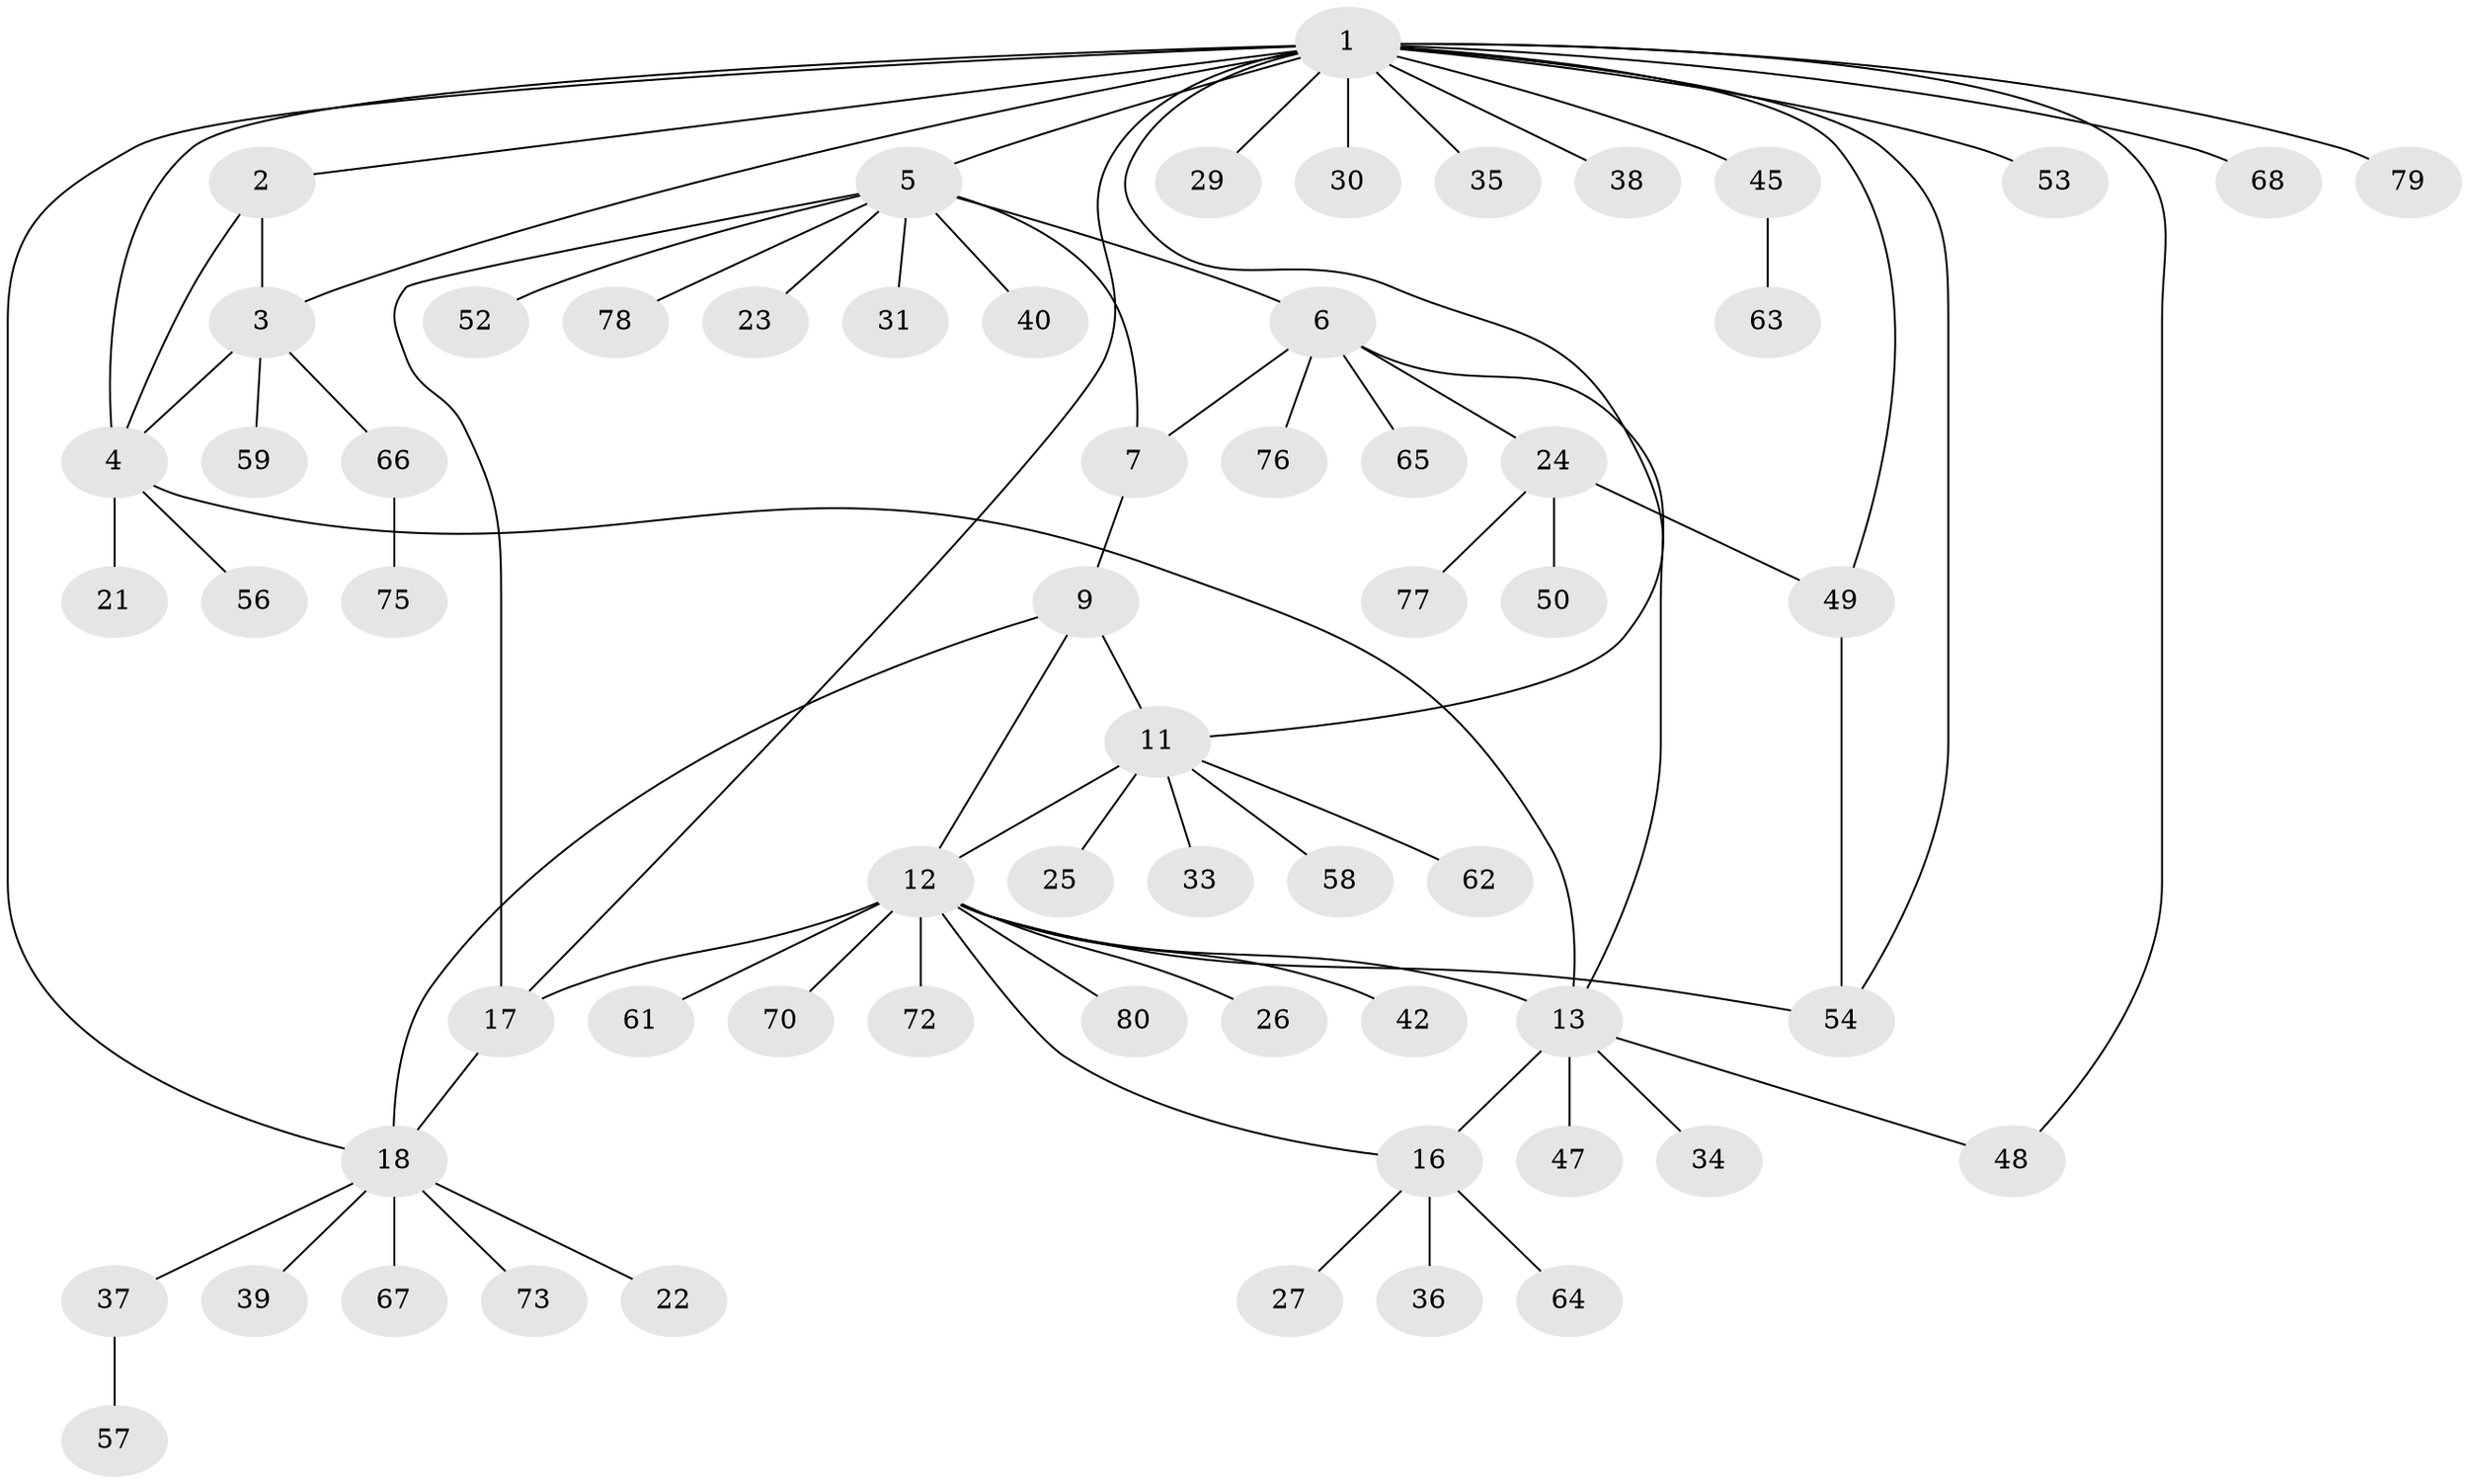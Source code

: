 // Generated by graph-tools (version 1.1) at 2025/52/02/27/25 19:52:17]
// undirected, 62 vertices, 78 edges
graph export_dot {
graph [start="1"]
  node [color=gray90,style=filled];
  1 [super="+19"];
  2;
  3 [super="+28"];
  4 [super="+44"];
  5 [super="+32"];
  6 [super="+8"];
  7 [super="+43"];
  9 [super="+10"];
  11 [super="+69"];
  12 [super="+14"];
  13 [super="+15"];
  16 [super="+46"];
  17;
  18 [super="+20"];
  21;
  22;
  23;
  24 [super="+74"];
  25 [super="+51"];
  26;
  27;
  29;
  30;
  31;
  33 [super="+55"];
  34;
  35;
  36 [super="+41"];
  37;
  38;
  39;
  40;
  42;
  45 [super="+71"];
  47;
  48;
  49;
  50;
  52;
  53;
  54 [super="+60"];
  56;
  57;
  58;
  59;
  61;
  62;
  63;
  64;
  65;
  66;
  67;
  68;
  70;
  72;
  73;
  75;
  76;
  77;
  78;
  79;
  80;
  1 -- 2;
  1 -- 3;
  1 -- 4;
  1 -- 5;
  1 -- 11;
  1 -- 29;
  1 -- 30;
  1 -- 35;
  1 -- 45;
  1 -- 48;
  1 -- 49;
  1 -- 53;
  1 -- 54;
  1 -- 68;
  1 -- 79;
  1 -- 18 [weight=2];
  1 -- 17;
  1 -- 38;
  2 -- 3;
  2 -- 4;
  3 -- 4;
  3 -- 59;
  3 -- 66;
  4 -- 21;
  4 -- 56;
  4 -- 13;
  5 -- 6 [weight=2];
  5 -- 7;
  5 -- 17;
  5 -- 23;
  5 -- 31;
  5 -- 40;
  5 -- 52;
  5 -- 78;
  6 -- 7 [weight=2];
  6 -- 13;
  6 -- 24;
  6 -- 76;
  6 -- 65;
  7 -- 9;
  9 -- 11 [weight=2];
  9 -- 12 [weight=2];
  9 -- 18;
  11 -- 12;
  11 -- 25;
  11 -- 33;
  11 -- 58;
  11 -- 62;
  12 -- 26;
  12 -- 42;
  12 -- 61;
  12 -- 70;
  12 -- 72;
  12 -- 13 [weight=2];
  12 -- 16;
  12 -- 17;
  12 -- 80;
  12 -- 54;
  13 -- 16 [weight=2];
  13 -- 47;
  13 -- 48;
  13 -- 34;
  16 -- 27;
  16 -- 36;
  16 -- 64;
  17 -- 18 [weight=2];
  18 -- 37;
  18 -- 73;
  18 -- 67;
  18 -- 22;
  18 -- 39;
  24 -- 49;
  24 -- 50;
  24 -- 77;
  37 -- 57;
  45 -- 63;
  49 -- 54;
  66 -- 75;
}
